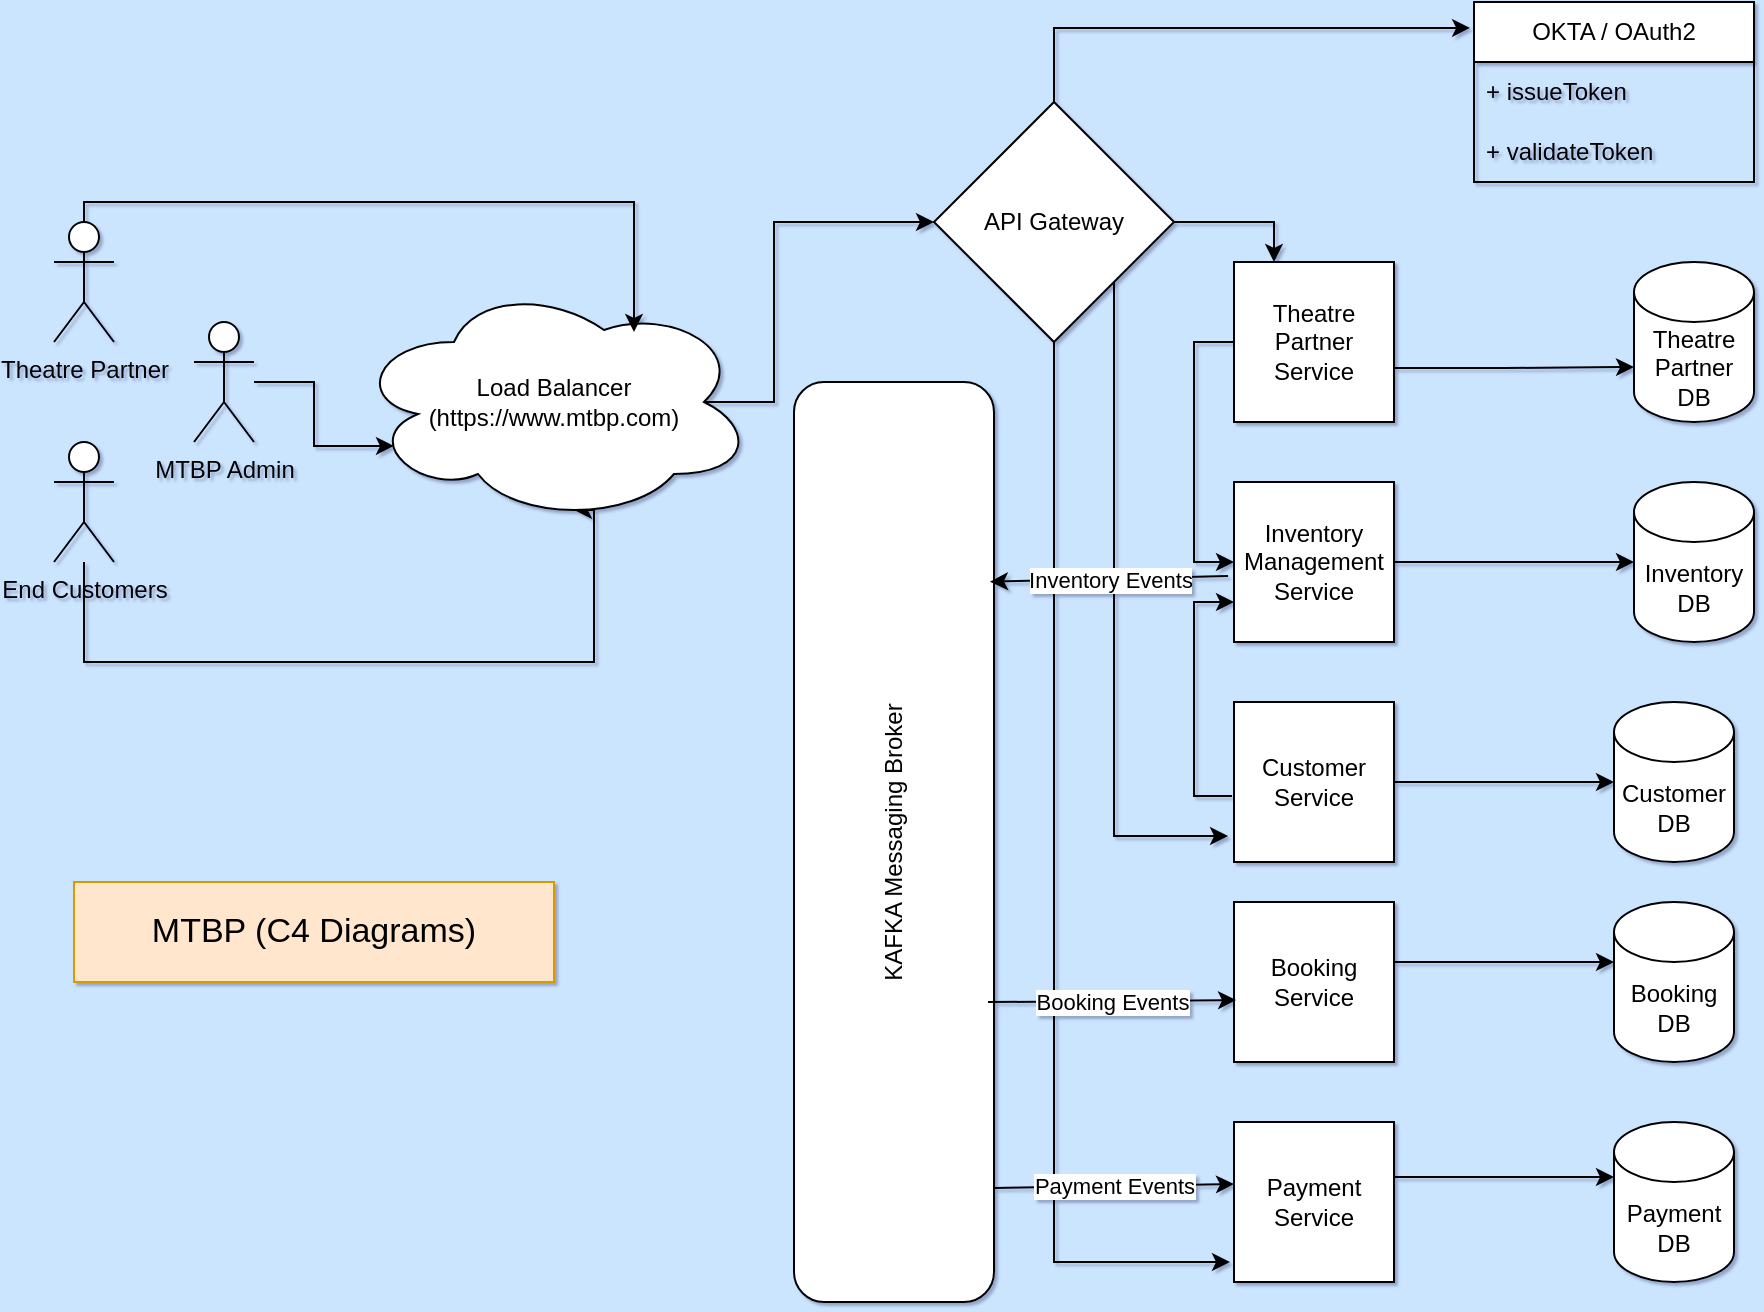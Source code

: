 <mxfile version="28.2.5">
  <diagram name="Page-1" id="yCBKYaUJWDn6f53kFqqb">
    <mxGraphModel dx="1051" dy="1778" grid="1" gridSize="10" guides="1" tooltips="1" connect="1" arrows="1" fold="1" page="1" pageScale="1" pageWidth="850" pageHeight="1100" background="#CCE5FF" math="0" shadow="1">
      <root>
        <mxCell id="0" />
        <mxCell id="1" parent="0" />
        <mxCell id="Q69FnzAZ6aBtYkdbK8p3-1" value="Theatre Partner" style="shape=umlActor;verticalLabelPosition=bottom;verticalAlign=top;html=1;outlineConnect=0;" parent="1" vertex="1">
          <mxGeometry x="30" y="40" width="30" height="60" as="geometry" />
        </mxCell>
        <mxCell id="Q69FnzAZ6aBtYkdbK8p3-14" style="edgeStyle=orthogonalEdgeStyle;rounded=0;orthogonalLoop=1;jettySize=auto;html=1;entryX=0.55;entryY=0.95;entryDx=0;entryDy=0;entryPerimeter=0;" parent="1" source="Q69FnzAZ6aBtYkdbK8p3-2" target="Q69FnzAZ6aBtYkdbK8p3-9" edge="1">
          <mxGeometry relative="1" as="geometry">
            <mxPoint x="270" y="210" as="targetPoint" />
            <Array as="points">
              <mxPoint x="45" y="260" />
              <mxPoint x="300" y="260" />
            </Array>
          </mxGeometry>
        </mxCell>
        <mxCell id="Q69FnzAZ6aBtYkdbK8p3-2" value="End Customers" style="shape=umlActor;verticalLabelPosition=bottom;verticalAlign=top;html=1;outlineConnect=0;" parent="1" vertex="1">
          <mxGeometry x="30" y="150" width="30" height="60" as="geometry" />
        </mxCell>
        <mxCell id="Q69FnzAZ6aBtYkdbK8p3-12" style="edgeStyle=orthogonalEdgeStyle;rounded=0;orthogonalLoop=1;jettySize=auto;html=1;entryX=0.1;entryY=0.683;entryDx=0;entryDy=0;entryPerimeter=0;" parent="1" source="Q69FnzAZ6aBtYkdbK8p3-7" target="Q69FnzAZ6aBtYkdbK8p3-9" edge="1">
          <mxGeometry relative="1" as="geometry">
            <Array as="points">
              <mxPoint x="160" y="120" />
              <mxPoint x="160" y="152" />
            </Array>
          </mxGeometry>
        </mxCell>
        <mxCell id="Q69FnzAZ6aBtYkdbK8p3-7" value="MTBP Admin" style="shape=umlActor;verticalLabelPosition=bottom;verticalAlign=top;html=1;outlineConnect=0;" parent="1" vertex="1">
          <mxGeometry x="100" y="90" width="30" height="60" as="geometry" />
        </mxCell>
        <mxCell id="Q69FnzAZ6aBtYkdbK8p3-16" value="" style="edgeStyle=orthogonalEdgeStyle;rounded=0;orthogonalLoop=1;jettySize=auto;html=1;exitX=0.875;exitY=0.5;exitDx=0;exitDy=0;exitPerimeter=0;entryX=0;entryY=0.5;entryDx=0;entryDy=0;" parent="1" source="Q69FnzAZ6aBtYkdbK8p3-9" target="Q69FnzAZ6aBtYkdbK8p3-10" edge="1">
          <mxGeometry relative="1" as="geometry">
            <Array as="points">
              <mxPoint x="390" y="130" />
              <mxPoint x="390" y="40" />
            </Array>
          </mxGeometry>
        </mxCell>
        <mxCell id="Q69FnzAZ6aBtYkdbK8p3-9" value="Load Balancer&lt;br&gt;(https://www.mtbp.com)" style="ellipse;shape=cloud;whiteSpace=wrap;html=1;" parent="1" vertex="1">
          <mxGeometry x="180" y="70" width="200" height="120" as="geometry" />
        </mxCell>
        <mxCell id="Q69FnzAZ6aBtYkdbK8p3-63" style="edgeStyle=orthogonalEdgeStyle;rounded=0;orthogonalLoop=1;jettySize=auto;html=1;entryX=0.25;entryY=0;entryDx=0;entryDy=0;exitX=1;exitY=0.5;exitDx=0;exitDy=0;" parent="1" source="Q69FnzAZ6aBtYkdbK8p3-10" target="Q69FnzAZ6aBtYkdbK8p3-17" edge="1">
          <mxGeometry relative="1" as="geometry">
            <Array as="points">
              <mxPoint x="640" y="40" />
            </Array>
          </mxGeometry>
        </mxCell>
        <mxCell id="13fjL6vr4duW2t4h_kx2-12" style="edgeStyle=orthogonalEdgeStyle;rounded=0;orthogonalLoop=1;jettySize=auto;html=1;exitX=0.5;exitY=1;exitDx=0;exitDy=0;entryX=-0.025;entryY=0.863;entryDx=0;entryDy=0;entryPerimeter=0;" edge="1" parent="1" source="Q69FnzAZ6aBtYkdbK8p3-10" target="Q69FnzAZ6aBtYkdbK8p3-21">
          <mxGeometry relative="1" as="geometry">
            <mxPoint x="600" y="560" as="targetPoint" />
            <Array as="points">
              <mxPoint x="530" y="560" />
            </Array>
          </mxGeometry>
        </mxCell>
        <mxCell id="13fjL6vr4duW2t4h_kx2-13" style="edgeStyle=orthogonalEdgeStyle;rounded=0;orthogonalLoop=1;jettySize=auto;html=1;exitX=1;exitY=1;exitDx=0;exitDy=0;entryX=-0.037;entryY=0.838;entryDx=0;entryDy=0;entryPerimeter=0;" edge="1" parent="1" source="Q69FnzAZ6aBtYkdbK8p3-10" target="Q69FnzAZ6aBtYkdbK8p3-18">
          <mxGeometry relative="1" as="geometry">
            <mxPoint x="600" y="360" as="targetPoint" />
            <Array as="points">
              <mxPoint x="560" y="347" />
            </Array>
          </mxGeometry>
        </mxCell>
        <mxCell id="Q69FnzAZ6aBtYkdbK8p3-10" value="API Gateway" style="rhombus;whiteSpace=wrap;html=1;" parent="1" vertex="1">
          <mxGeometry x="470" y="-20" width="120" height="120" as="geometry" />
        </mxCell>
        <mxCell id="Q69FnzAZ6aBtYkdbK8p3-13" style="edgeStyle=orthogonalEdgeStyle;rounded=0;orthogonalLoop=1;jettySize=auto;html=1;entryX=0.7;entryY=0.208;entryDx=0;entryDy=0;entryPerimeter=0;" parent="1" source="Q69FnzAZ6aBtYkdbK8p3-1" target="Q69FnzAZ6aBtYkdbK8p3-9" edge="1">
          <mxGeometry relative="1" as="geometry">
            <mxPoint x="300" y="60" as="targetPoint" />
            <Array as="points">
              <mxPoint x="45" y="30" />
              <mxPoint x="320" y="30" />
            </Array>
          </mxGeometry>
        </mxCell>
        <mxCell id="Q69FnzAZ6aBtYkdbK8p3-67" style="edgeStyle=orthogonalEdgeStyle;rounded=0;orthogonalLoop=1;jettySize=auto;html=1;entryX=0;entryY=0.5;entryDx=0;entryDy=0;exitX=0;exitY=0.5;exitDx=0;exitDy=0;" parent="1" source="Q69FnzAZ6aBtYkdbK8p3-17" target="Q69FnzAZ6aBtYkdbK8p3-19" edge="1">
          <mxGeometry relative="1" as="geometry">
            <mxPoint x="610" y="220" as="targetPoint" />
          </mxGeometry>
        </mxCell>
        <mxCell id="Q69FnzAZ6aBtYkdbK8p3-17" value="Theatre Partner Service" style="whiteSpace=wrap;html=1;aspect=fixed;" parent="1" vertex="1">
          <mxGeometry x="620" y="60" width="80" height="80" as="geometry" />
        </mxCell>
        <mxCell id="Q69FnzAZ6aBtYkdbK8p3-65" value="" style="edgeStyle=orthogonalEdgeStyle;rounded=0;orthogonalLoop=1;jettySize=auto;html=1;" parent="1" source="Q69FnzAZ6aBtYkdbK8p3-18" target="Q69FnzAZ6aBtYkdbK8p3-23" edge="1">
          <mxGeometry relative="1" as="geometry" />
        </mxCell>
        <mxCell id="Q69FnzAZ6aBtYkdbK8p3-68" style="edgeStyle=orthogonalEdgeStyle;rounded=0;orthogonalLoop=1;jettySize=auto;html=1;entryX=0;entryY=0.75;entryDx=0;entryDy=0;exitX=-0.012;exitY=0.588;exitDx=0;exitDy=0;exitPerimeter=0;" parent="1" source="Q69FnzAZ6aBtYkdbK8p3-18" target="Q69FnzAZ6aBtYkdbK8p3-19" edge="1">
          <mxGeometry relative="1" as="geometry" />
        </mxCell>
        <mxCell id="Q69FnzAZ6aBtYkdbK8p3-18" value="Customer Service" style="whiteSpace=wrap;html=1;aspect=fixed;" parent="1" vertex="1">
          <mxGeometry x="620" y="280" width="80" height="80" as="geometry" />
        </mxCell>
        <mxCell id="Q69FnzAZ6aBtYkdbK8p3-19" value="Inventory Management Service" style="whiteSpace=wrap;html=1;aspect=fixed;" parent="1" vertex="1">
          <mxGeometry x="620" y="170" width="80" height="80" as="geometry" />
        </mxCell>
        <mxCell id="Q69FnzAZ6aBtYkdbK8p3-20" value="Booking Service" style="whiteSpace=wrap;html=1;aspect=fixed;" parent="1" vertex="1">
          <mxGeometry x="620" y="380" width="80" height="80" as="geometry" />
        </mxCell>
        <mxCell id="Q69FnzAZ6aBtYkdbK8p3-21" value="Payment Service" style="whiteSpace=wrap;html=1;aspect=fixed;" parent="1" vertex="1">
          <mxGeometry x="620" y="490" width="80" height="80" as="geometry" />
        </mxCell>
        <mxCell id="Q69FnzAZ6aBtYkdbK8p3-22" value="Theatre Partner DB" style="shape=cylinder3;whiteSpace=wrap;html=1;boundedLbl=1;backgroundOutline=1;size=15;" parent="1" vertex="1">
          <mxGeometry x="820" y="60" width="60" height="80" as="geometry" />
        </mxCell>
        <mxCell id="Q69FnzAZ6aBtYkdbK8p3-23" value="Customer DB" style="shape=cylinder3;whiteSpace=wrap;html=1;boundedLbl=1;backgroundOutline=1;size=15;" parent="1" vertex="1">
          <mxGeometry x="810" y="280" width="60" height="80" as="geometry" />
        </mxCell>
        <mxCell id="Q69FnzAZ6aBtYkdbK8p3-24" value="Inventory DB" style="shape=cylinder3;whiteSpace=wrap;html=1;boundedLbl=1;backgroundOutline=1;size=15;" parent="1" vertex="1">
          <mxGeometry x="820" y="170" width="60" height="80" as="geometry" />
        </mxCell>
        <mxCell id="Q69FnzAZ6aBtYkdbK8p3-25" value="Booking DB" style="shape=cylinder3;whiteSpace=wrap;html=1;boundedLbl=1;backgroundOutline=1;size=15;" parent="1" vertex="1">
          <mxGeometry x="810" y="380" width="60" height="80" as="geometry" />
        </mxCell>
        <mxCell id="Q69FnzAZ6aBtYkdbK8p3-26" value="Payment DB" style="shape=cylinder3;whiteSpace=wrap;html=1;boundedLbl=1;backgroundOutline=1;size=15;" parent="1" vertex="1">
          <mxGeometry x="810" y="490" width="60" height="80" as="geometry" />
        </mxCell>
        <mxCell id="Q69FnzAZ6aBtYkdbK8p3-37" style="edgeStyle=orthogonalEdgeStyle;rounded=0;orthogonalLoop=1;jettySize=auto;html=1;exitX=1;exitY=0.638;exitDx=0;exitDy=0;exitPerimeter=0;entryX=0;entryY=0.5;entryDx=0;entryDy=0;entryPerimeter=0;" parent="1" source="Q69FnzAZ6aBtYkdbK8p3-19" target="Q69FnzAZ6aBtYkdbK8p3-24" edge="1">
          <mxGeometry relative="1" as="geometry">
            <mxPoint x="820" y="220" as="targetPoint" />
            <Array as="points">
              <mxPoint x="700" y="210" />
            </Array>
          </mxGeometry>
        </mxCell>
        <mxCell id="Q69FnzAZ6aBtYkdbK8p3-39" style="edgeStyle=orthogonalEdgeStyle;rounded=0;orthogonalLoop=1;jettySize=auto;html=1;" parent="1" source="Q69FnzAZ6aBtYkdbK8p3-20" edge="1">
          <mxGeometry relative="1" as="geometry">
            <mxPoint x="810" y="410" as="targetPoint" />
            <Array as="points">
              <mxPoint x="810" y="410" />
            </Array>
          </mxGeometry>
        </mxCell>
        <mxCell id="Q69FnzAZ6aBtYkdbK8p3-41" style="edgeStyle=orthogonalEdgeStyle;rounded=0;orthogonalLoop=1;jettySize=auto;html=1;entryX=0;entryY=0;entryDx=0;entryDy=27.5;entryPerimeter=0;" parent="1" source="Q69FnzAZ6aBtYkdbK8p3-21" target="Q69FnzAZ6aBtYkdbK8p3-26" edge="1">
          <mxGeometry relative="1" as="geometry">
            <Array as="points">
              <mxPoint x="755" y="518" />
            </Array>
          </mxGeometry>
        </mxCell>
        <mxCell id="Q69FnzAZ6aBtYkdbK8p3-44" value="KAFKA Messaging Broker" style="rounded=1;whiteSpace=wrap;html=1;rotation=-90;" parent="1" vertex="1">
          <mxGeometry x="220" y="300" width="460" height="100" as="geometry" />
        </mxCell>
        <mxCell id="Q69FnzAZ6aBtYkdbK8p3-66" value="" style="edgeStyle=orthogonalEdgeStyle;rounded=0;orthogonalLoop=1;jettySize=auto;html=1;exitX=1;exitY=0.625;exitDx=0;exitDy=0;exitPerimeter=0;entryX=0;entryY=0;entryDx=0;entryDy=52.5;entryPerimeter=0;" parent="1" source="Q69FnzAZ6aBtYkdbK8p3-17" target="Q69FnzAZ6aBtYkdbK8p3-22" edge="1">
          <mxGeometry relative="1" as="geometry">
            <mxPoint x="700" y="110" as="sourcePoint" />
            <mxPoint x="810" y="110" as="targetPoint" />
            <Array as="points">
              <mxPoint x="700" y="113" />
              <mxPoint x="755" y="113" />
            </Array>
          </mxGeometry>
        </mxCell>
        <mxCell id="13fjL6vr4duW2t4h_kx2-1" value="" style="endArrow=classic;html=1;rounded=0;exitX=0.326;exitY=0.97;exitDx=0;exitDy=0;exitPerimeter=0;entryX=0.013;entryY=0.613;entryDx=0;entryDy=0;entryPerimeter=0;" edge="1" parent="1" source="Q69FnzAZ6aBtYkdbK8p3-44" target="Q69FnzAZ6aBtYkdbK8p3-20">
          <mxGeometry relative="1" as="geometry">
            <mxPoint x="520" y="430" as="sourcePoint" />
            <mxPoint x="620" y="430" as="targetPoint" />
          </mxGeometry>
        </mxCell>
        <mxCell id="13fjL6vr4duW2t4h_kx2-2" value="Booking Events" style="edgeLabel;resizable=0;html=1;;align=center;verticalAlign=middle;" connectable="0" vertex="1" parent="13fjL6vr4duW2t4h_kx2-1">
          <mxGeometry relative="1" as="geometry" />
        </mxCell>
        <mxCell id="13fjL6vr4duW2t4h_kx2-3" value="" style="endArrow=classic;html=1;rounded=0;entryX=0;entryY=0.388;entryDx=0;entryDy=0;entryPerimeter=0;exitX=0.124;exitY=1;exitDx=0;exitDy=0;exitPerimeter=0;" edge="1" parent="1" source="Q69FnzAZ6aBtYkdbK8p3-44" target="Q69FnzAZ6aBtYkdbK8p3-21">
          <mxGeometry relative="1" as="geometry">
            <mxPoint x="510" y="520" as="sourcePoint" />
            <mxPoint x="610" y="520" as="targetPoint" />
          </mxGeometry>
        </mxCell>
        <mxCell id="13fjL6vr4duW2t4h_kx2-4" value="Payment Events" style="edgeLabel;resizable=0;html=1;;align=center;verticalAlign=middle;" connectable="0" vertex="1" parent="13fjL6vr4duW2t4h_kx2-3">
          <mxGeometry relative="1" as="geometry" />
        </mxCell>
        <mxCell id="13fjL6vr4duW2t4h_kx2-5" value="OKTA / OAuth2" style="swimlane;fontStyle=0;childLayout=stackLayout;horizontal=1;startSize=30;horizontalStack=0;resizeParent=1;resizeParentMax=0;resizeLast=0;collapsible=1;marginBottom=0;whiteSpace=wrap;html=1;" vertex="1" parent="1">
          <mxGeometry x="740" y="-70" width="140" height="90" as="geometry">
            <mxRectangle x="740" y="-70" width="120" height="30" as="alternateBounds" />
          </mxGeometry>
        </mxCell>
        <mxCell id="13fjL6vr4duW2t4h_kx2-6" value="+ issueToken" style="text;strokeColor=none;fillColor=none;align=left;verticalAlign=middle;spacingLeft=4;spacingRight=4;overflow=hidden;points=[[0,0.5],[1,0.5]];portConstraint=eastwest;rotatable=0;whiteSpace=wrap;html=1;" vertex="1" parent="13fjL6vr4duW2t4h_kx2-5">
          <mxGeometry y="30" width="140" height="30" as="geometry" />
        </mxCell>
        <mxCell id="13fjL6vr4duW2t4h_kx2-7" value="+ validateToken" style="text;strokeColor=none;fillColor=none;align=left;verticalAlign=middle;spacingLeft=4;spacingRight=4;overflow=hidden;points=[[0,0.5],[1,0.5]];portConstraint=eastwest;rotatable=0;whiteSpace=wrap;html=1;" vertex="1" parent="13fjL6vr4duW2t4h_kx2-5">
          <mxGeometry y="60" width="140" height="30" as="geometry" />
        </mxCell>
        <mxCell id="13fjL6vr4duW2t4h_kx2-9" style="edgeStyle=orthogonalEdgeStyle;rounded=0;orthogonalLoop=1;jettySize=auto;html=1;entryX=-0.014;entryY=0.144;entryDx=0;entryDy=0;entryPerimeter=0;exitX=0.5;exitY=0;exitDx=0;exitDy=0;" edge="1" parent="1" source="Q69FnzAZ6aBtYkdbK8p3-10" target="13fjL6vr4duW2t4h_kx2-5">
          <mxGeometry relative="1" as="geometry" />
        </mxCell>
        <mxCell id="13fjL6vr4duW2t4h_kx2-10" value="" style="endArrow=classic;html=1;rounded=0;entryX=0.783;entryY=0.98;entryDx=0;entryDy=0;entryPerimeter=0;exitX=-0.037;exitY=0.588;exitDx=0;exitDy=0;exitPerimeter=0;" edge="1" parent="1" source="Q69FnzAZ6aBtYkdbK8p3-19" target="Q69FnzAZ6aBtYkdbK8p3-44">
          <mxGeometry relative="1" as="geometry">
            <mxPoint x="430" y="260" as="sourcePoint" />
            <mxPoint x="530" y="260" as="targetPoint" />
          </mxGeometry>
        </mxCell>
        <mxCell id="13fjL6vr4duW2t4h_kx2-11" value="Inventory Events" style="edgeLabel;resizable=0;html=1;;align=center;verticalAlign=middle;" connectable="0" vertex="1" parent="13fjL6vr4duW2t4h_kx2-10">
          <mxGeometry relative="1" as="geometry" />
        </mxCell>
        <mxCell id="13fjL6vr4duW2t4h_kx2-14" value="&lt;font style=&quot;font-size: 17px;&quot;&gt;MTBP (C4 Diagrams)&lt;/font&gt;" style="text;html=1;align=center;verticalAlign=middle;whiteSpace=wrap;rounded=0;fillColor=#ffe6cc;strokeColor=#d79b00;" vertex="1" parent="1">
          <mxGeometry x="40" y="370" width="240" height="50" as="geometry" />
        </mxCell>
      </root>
    </mxGraphModel>
  </diagram>
</mxfile>
